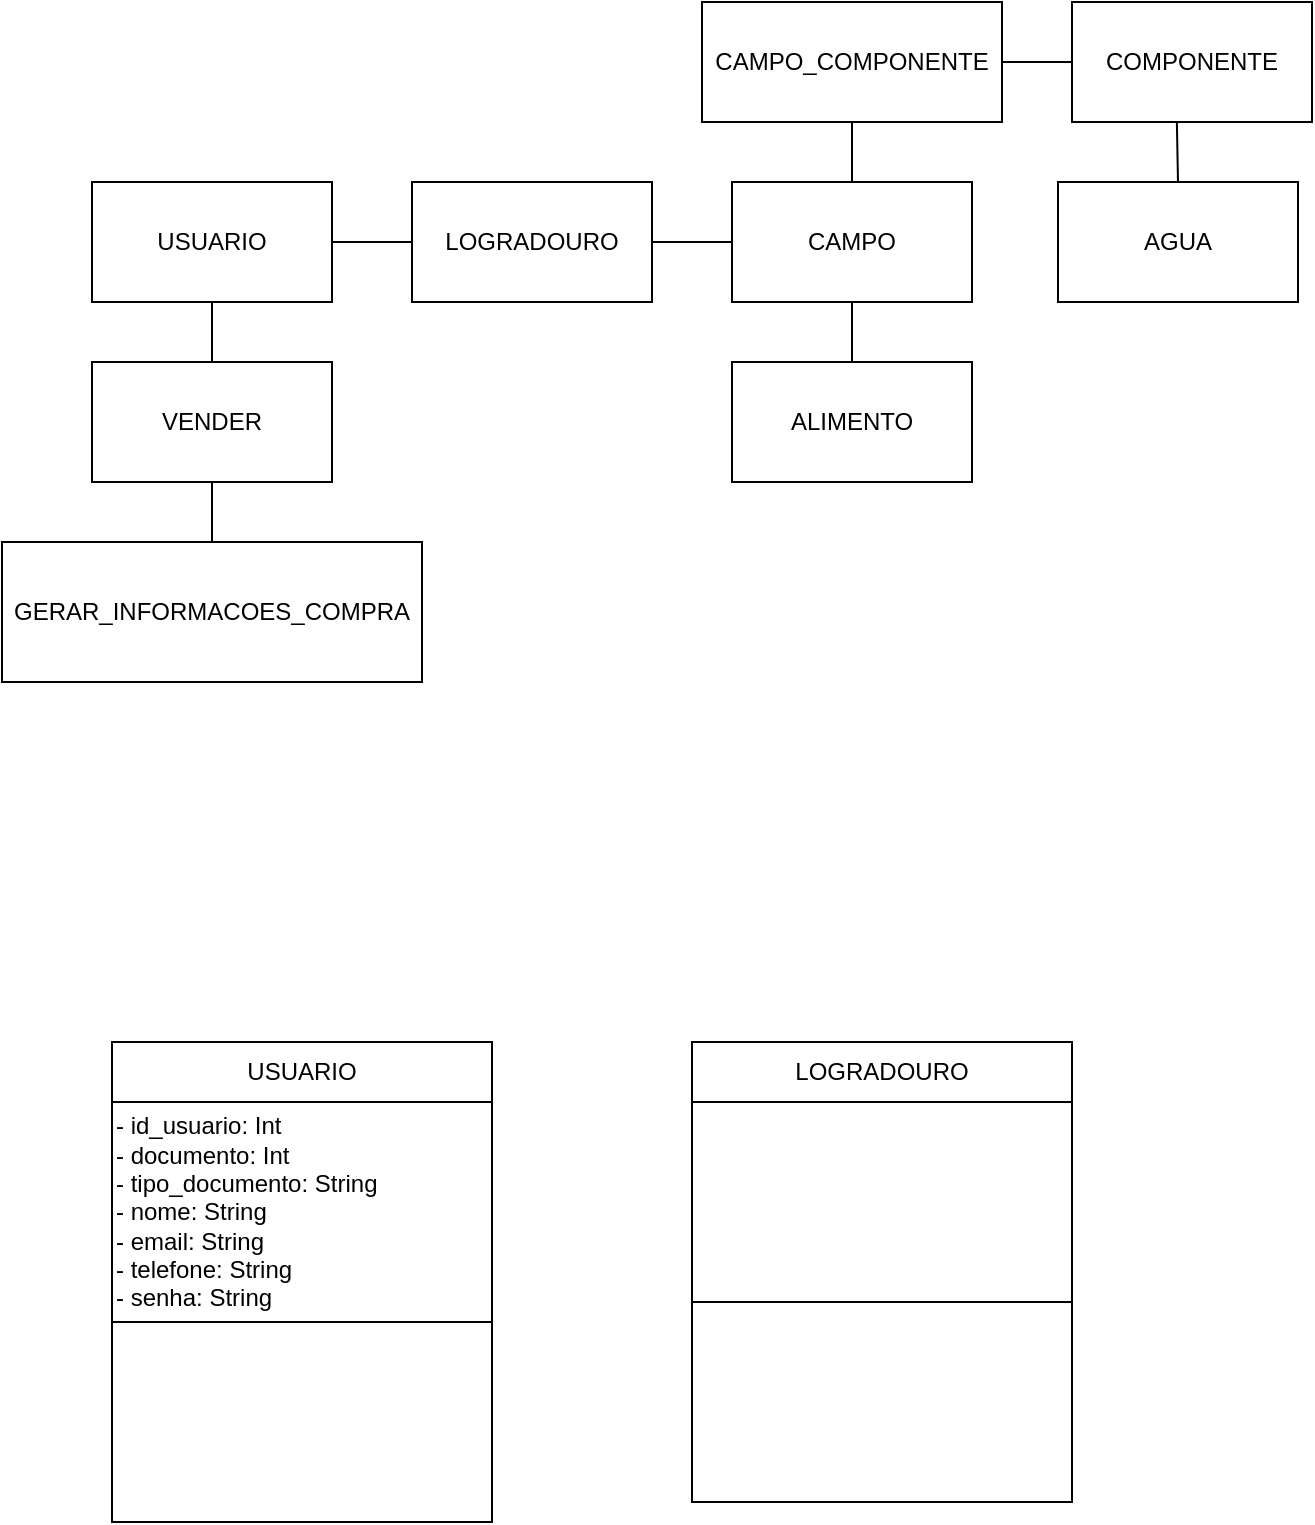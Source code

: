 <mxfile version="24.8.1">
  <diagram name="Página-1" id="vJsaOPvArFayym40A8iR">
    <mxGraphModel dx="1290" dy="557" grid="1" gridSize="10" guides="1" tooltips="1" connect="1" arrows="1" fold="1" page="1" pageScale="1" pageWidth="827" pageHeight="1169" math="0" shadow="0">
      <root>
        <mxCell id="0" />
        <mxCell id="1" parent="0" />
        <mxCell id="SMgSuaXkYoLydavcJ1RQ-1" value="USUARIO" style="rounded=0;whiteSpace=wrap;html=1;" vertex="1" parent="1">
          <mxGeometry x="70" y="250" width="120" height="60" as="geometry" />
        </mxCell>
        <mxCell id="SMgSuaXkYoLydavcJ1RQ-2" value="LOGRADOURO" style="rounded=0;whiteSpace=wrap;html=1;" vertex="1" parent="1">
          <mxGeometry x="230" y="250" width="120" height="60" as="geometry" />
        </mxCell>
        <mxCell id="SMgSuaXkYoLydavcJ1RQ-3" value="CAMPO" style="rounded=0;whiteSpace=wrap;html=1;" vertex="1" parent="1">
          <mxGeometry x="390" y="250" width="120" height="60" as="geometry" />
        </mxCell>
        <mxCell id="SMgSuaXkYoLydavcJ1RQ-4" value="CAMPO_COMPONENTE" style="rounded=0;whiteSpace=wrap;html=1;" vertex="1" parent="1">
          <mxGeometry x="375" y="160" width="150" height="60" as="geometry" />
        </mxCell>
        <mxCell id="SMgSuaXkYoLydavcJ1RQ-5" value="ALIMENTO" style="rounded=0;whiteSpace=wrap;html=1;" vertex="1" parent="1">
          <mxGeometry x="390" y="340" width="120" height="60" as="geometry" />
        </mxCell>
        <mxCell id="SMgSuaXkYoLydavcJ1RQ-6" value="COMPONENTE" style="rounded=0;whiteSpace=wrap;html=1;" vertex="1" parent="1">
          <mxGeometry x="560" y="160" width="120" height="60" as="geometry" />
        </mxCell>
        <mxCell id="SMgSuaXkYoLydavcJ1RQ-7" value="AGUA" style="rounded=0;whiteSpace=wrap;html=1;" vertex="1" parent="1">
          <mxGeometry x="553" y="250" width="120" height="60" as="geometry" />
        </mxCell>
        <mxCell id="SMgSuaXkYoLydavcJ1RQ-8" value="VENDER" style="rounded=0;whiteSpace=wrap;html=1;" vertex="1" parent="1">
          <mxGeometry x="70" y="340" width="120" height="60" as="geometry" />
        </mxCell>
        <mxCell id="SMgSuaXkYoLydavcJ1RQ-9" value="GERAR_INFORMACOES_COMPRA" style="rounded=0;whiteSpace=wrap;html=1;" vertex="1" parent="1">
          <mxGeometry x="25" y="430" width="210" height="70" as="geometry" />
        </mxCell>
        <mxCell id="SMgSuaXkYoLydavcJ1RQ-11" value="" style="endArrow=none;html=1;rounded=0;exitX=1;exitY=0.5;exitDx=0;exitDy=0;entryX=0;entryY=0.5;entryDx=0;entryDy=0;" edge="1" parent="1" source="SMgSuaXkYoLydavcJ1RQ-1" target="SMgSuaXkYoLydavcJ1RQ-2">
          <mxGeometry width="50" height="50" relative="1" as="geometry">
            <mxPoint x="390" y="320" as="sourcePoint" />
            <mxPoint x="440" y="270" as="targetPoint" />
          </mxGeometry>
        </mxCell>
        <mxCell id="SMgSuaXkYoLydavcJ1RQ-12" value="" style="endArrow=none;html=1;rounded=0;exitX=1;exitY=0.5;exitDx=0;exitDy=0;entryX=0;entryY=0.5;entryDx=0;entryDy=0;" edge="1" parent="1" source="SMgSuaXkYoLydavcJ1RQ-2" target="SMgSuaXkYoLydavcJ1RQ-3">
          <mxGeometry width="50" height="50" relative="1" as="geometry">
            <mxPoint x="390" y="320" as="sourcePoint" />
            <mxPoint x="440" y="270" as="targetPoint" />
          </mxGeometry>
        </mxCell>
        <mxCell id="SMgSuaXkYoLydavcJ1RQ-13" value="" style="endArrow=none;html=1;rounded=0;exitX=0.5;exitY=1;exitDx=0;exitDy=0;entryX=0.5;entryY=0;entryDx=0;entryDy=0;" edge="1" parent="1" source="SMgSuaXkYoLydavcJ1RQ-4" target="SMgSuaXkYoLydavcJ1RQ-3">
          <mxGeometry width="50" height="50" relative="1" as="geometry">
            <mxPoint x="390" y="320" as="sourcePoint" />
            <mxPoint x="440" y="270" as="targetPoint" />
          </mxGeometry>
        </mxCell>
        <mxCell id="SMgSuaXkYoLydavcJ1RQ-14" value="" style="endArrow=none;html=1;rounded=0;exitX=0.5;exitY=0;exitDx=0;exitDy=0;entryX=0.5;entryY=1;entryDx=0;entryDy=0;" edge="1" parent="1" source="SMgSuaXkYoLydavcJ1RQ-5" target="SMgSuaXkYoLydavcJ1RQ-3">
          <mxGeometry width="50" height="50" relative="1" as="geometry">
            <mxPoint x="390" y="320" as="sourcePoint" />
            <mxPoint x="440" y="270" as="targetPoint" />
          </mxGeometry>
        </mxCell>
        <mxCell id="SMgSuaXkYoLydavcJ1RQ-15" value="" style="endArrow=none;html=1;rounded=0;entryX=0;entryY=0.5;entryDx=0;entryDy=0;exitX=1;exitY=0.5;exitDx=0;exitDy=0;" edge="1" parent="1" source="SMgSuaXkYoLydavcJ1RQ-4" target="SMgSuaXkYoLydavcJ1RQ-6">
          <mxGeometry width="50" height="50" relative="1" as="geometry">
            <mxPoint x="390" y="320" as="sourcePoint" />
            <mxPoint x="440" y="270" as="targetPoint" />
          </mxGeometry>
        </mxCell>
        <mxCell id="SMgSuaXkYoLydavcJ1RQ-16" value="" style="endArrow=none;html=1;rounded=0;entryX=0.437;entryY=1.003;entryDx=0;entryDy=0;entryPerimeter=0;exitX=0.5;exitY=0;exitDx=0;exitDy=0;" edge="1" parent="1" source="SMgSuaXkYoLydavcJ1RQ-7" target="SMgSuaXkYoLydavcJ1RQ-6">
          <mxGeometry width="50" height="50" relative="1" as="geometry">
            <mxPoint x="390" y="320" as="sourcePoint" />
            <mxPoint x="440" y="270" as="targetPoint" />
          </mxGeometry>
        </mxCell>
        <mxCell id="SMgSuaXkYoLydavcJ1RQ-17" value="" style="endArrow=none;html=1;rounded=0;entryX=0.5;entryY=1;entryDx=0;entryDy=0;exitX=0.5;exitY=0;exitDx=0;exitDy=0;" edge="1" parent="1" source="SMgSuaXkYoLydavcJ1RQ-8" target="SMgSuaXkYoLydavcJ1RQ-1">
          <mxGeometry width="50" height="50" relative="1" as="geometry">
            <mxPoint x="390" y="320" as="sourcePoint" />
            <mxPoint x="440" y="270" as="targetPoint" />
          </mxGeometry>
        </mxCell>
        <mxCell id="SMgSuaXkYoLydavcJ1RQ-19" value="" style="endArrow=none;html=1;rounded=0;exitX=0.5;exitY=1;exitDx=0;exitDy=0;entryX=0.5;entryY=0;entryDx=0;entryDy=0;" edge="1" parent="1" source="SMgSuaXkYoLydavcJ1RQ-8" target="SMgSuaXkYoLydavcJ1RQ-9">
          <mxGeometry width="50" height="50" relative="1" as="geometry">
            <mxPoint x="390" y="320" as="sourcePoint" />
            <mxPoint x="440" y="270" as="targetPoint" />
          </mxGeometry>
        </mxCell>
        <mxCell id="SMgSuaXkYoLydavcJ1RQ-20" value="USUARIO" style="rounded=0;whiteSpace=wrap;html=1;" vertex="1" parent="1">
          <mxGeometry x="80" y="680" width="190" height="30" as="geometry" />
        </mxCell>
        <mxCell id="SMgSuaXkYoLydavcJ1RQ-21" value="- id_usuario: Int&lt;div&gt;- documento: Int&lt;/div&gt;&lt;div&gt;- tipo_documento: String&lt;/div&gt;&lt;div&gt;- nome: String&lt;/div&gt;&lt;div&gt;- email: String&lt;/div&gt;&lt;div&gt;- telefone: String&lt;/div&gt;&lt;div&gt;- senha: String&lt;/div&gt;" style="rounded=0;whiteSpace=wrap;html=1;align=left;" vertex="1" parent="1">
          <mxGeometry x="80" y="710" width="190" height="110" as="geometry" />
        </mxCell>
        <mxCell id="SMgSuaXkYoLydavcJ1RQ-22" value="" style="rounded=0;whiteSpace=wrap;html=1;" vertex="1" parent="1">
          <mxGeometry x="80" y="820" width="190" height="100" as="geometry" />
        </mxCell>
        <mxCell id="SMgSuaXkYoLydavcJ1RQ-23" value="LOGRADOURO" style="rounded=0;whiteSpace=wrap;html=1;" vertex="1" parent="1">
          <mxGeometry x="370" y="680" width="190" height="30" as="geometry" />
        </mxCell>
        <mxCell id="SMgSuaXkYoLydavcJ1RQ-24" value="" style="rounded=0;whiteSpace=wrap;html=1;" vertex="1" parent="1">
          <mxGeometry x="370" y="710" width="190" height="100" as="geometry" />
        </mxCell>
        <mxCell id="SMgSuaXkYoLydavcJ1RQ-25" value="" style="rounded=0;whiteSpace=wrap;html=1;" vertex="1" parent="1">
          <mxGeometry x="370" y="810" width="190" height="100" as="geometry" />
        </mxCell>
      </root>
    </mxGraphModel>
  </diagram>
</mxfile>
